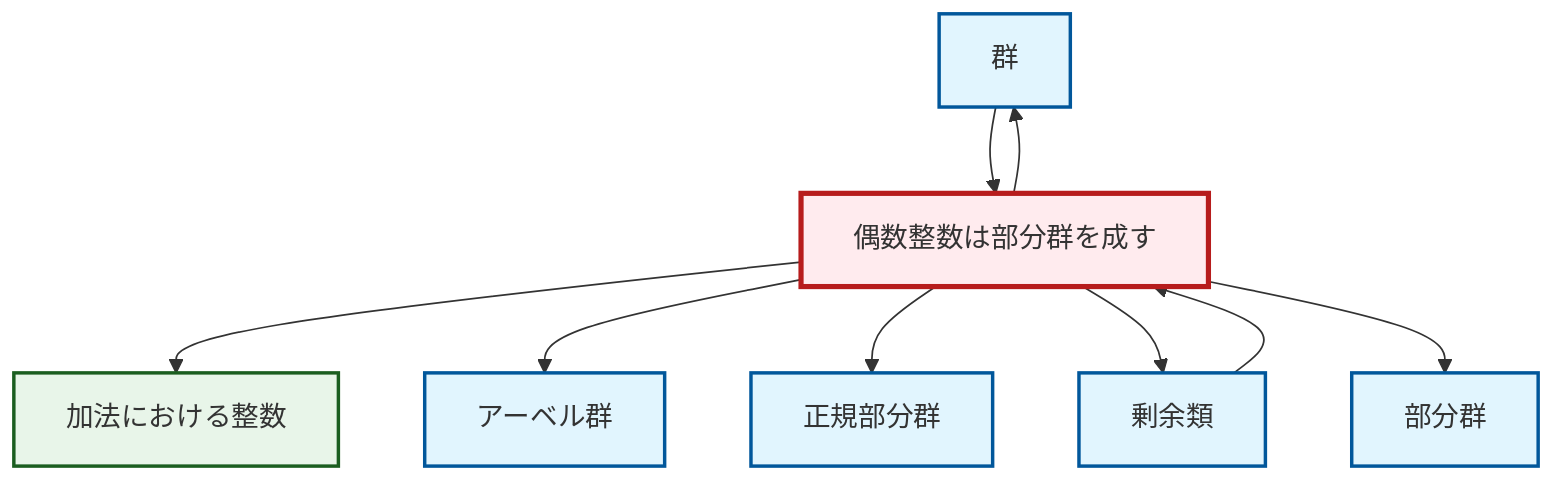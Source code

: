 graph TD
    classDef definition fill:#e1f5fe,stroke:#01579b,stroke-width:2px
    classDef theorem fill:#f3e5f5,stroke:#4a148c,stroke-width:2px
    classDef axiom fill:#fff3e0,stroke:#e65100,stroke-width:2px
    classDef example fill:#e8f5e9,stroke:#1b5e20,stroke-width:2px
    classDef current fill:#ffebee,stroke:#b71c1c,stroke-width:3px
    def-group["群"]:::definition
    ex-integers-addition["加法における整数"]:::example
    def-normal-subgroup["正規部分群"]:::definition
    def-coset["剰余類"]:::definition
    def-abelian-group["アーベル群"]:::definition
    ex-even-integers-subgroup["偶数整数は部分群を成す"]:::example
    def-subgroup["部分群"]:::definition
    def-group --> ex-even-integers-subgroup
    ex-even-integers-subgroup --> ex-integers-addition
    ex-even-integers-subgroup --> def-group
    ex-even-integers-subgroup --> def-abelian-group
    ex-even-integers-subgroup --> def-normal-subgroup
    ex-even-integers-subgroup --> def-coset
    ex-even-integers-subgroup --> def-subgroup
    def-coset --> ex-even-integers-subgroup
    class ex-even-integers-subgroup current